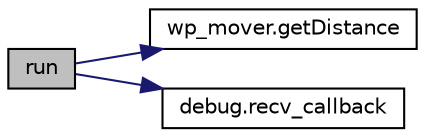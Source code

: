 digraph "run"
{
 // LATEX_PDF_SIZE
  edge [fontname="Helvetica",fontsize="10",labelfontname="Helvetica",labelfontsize="10"];
  node [fontname="Helvetica",fontsize="10",shape=record];
  rankdir="LR";
  Node1 [label="run",height=0.2,width=0.4,color="black", fillcolor="grey75", style="filled", fontcolor="black",tooltip=" "];
  Node1 -> Node2 [color="midnightblue",fontsize="10",style="solid",fontname="Helvetica"];
  Node2 [label="wp_mover.getDistance",height=0.2,width=0.4,color="black", fillcolor="white", style="filled",URL="$namespacewp__mover.html#aadf0fab5e236f5e37ba75fa9a08f91ed",tooltip=" "];
  Node1 -> Node3 [color="midnightblue",fontsize="10",style="solid",fontname="Helvetica"];
  Node3 [label="debug.recv_callback",height=0.2,width=0.4,color="black", fillcolor="white", style="filled",URL="$namespacedebug.html#a2a96f0744a86c07596f1442343042d7e",tooltip=" "];
}
